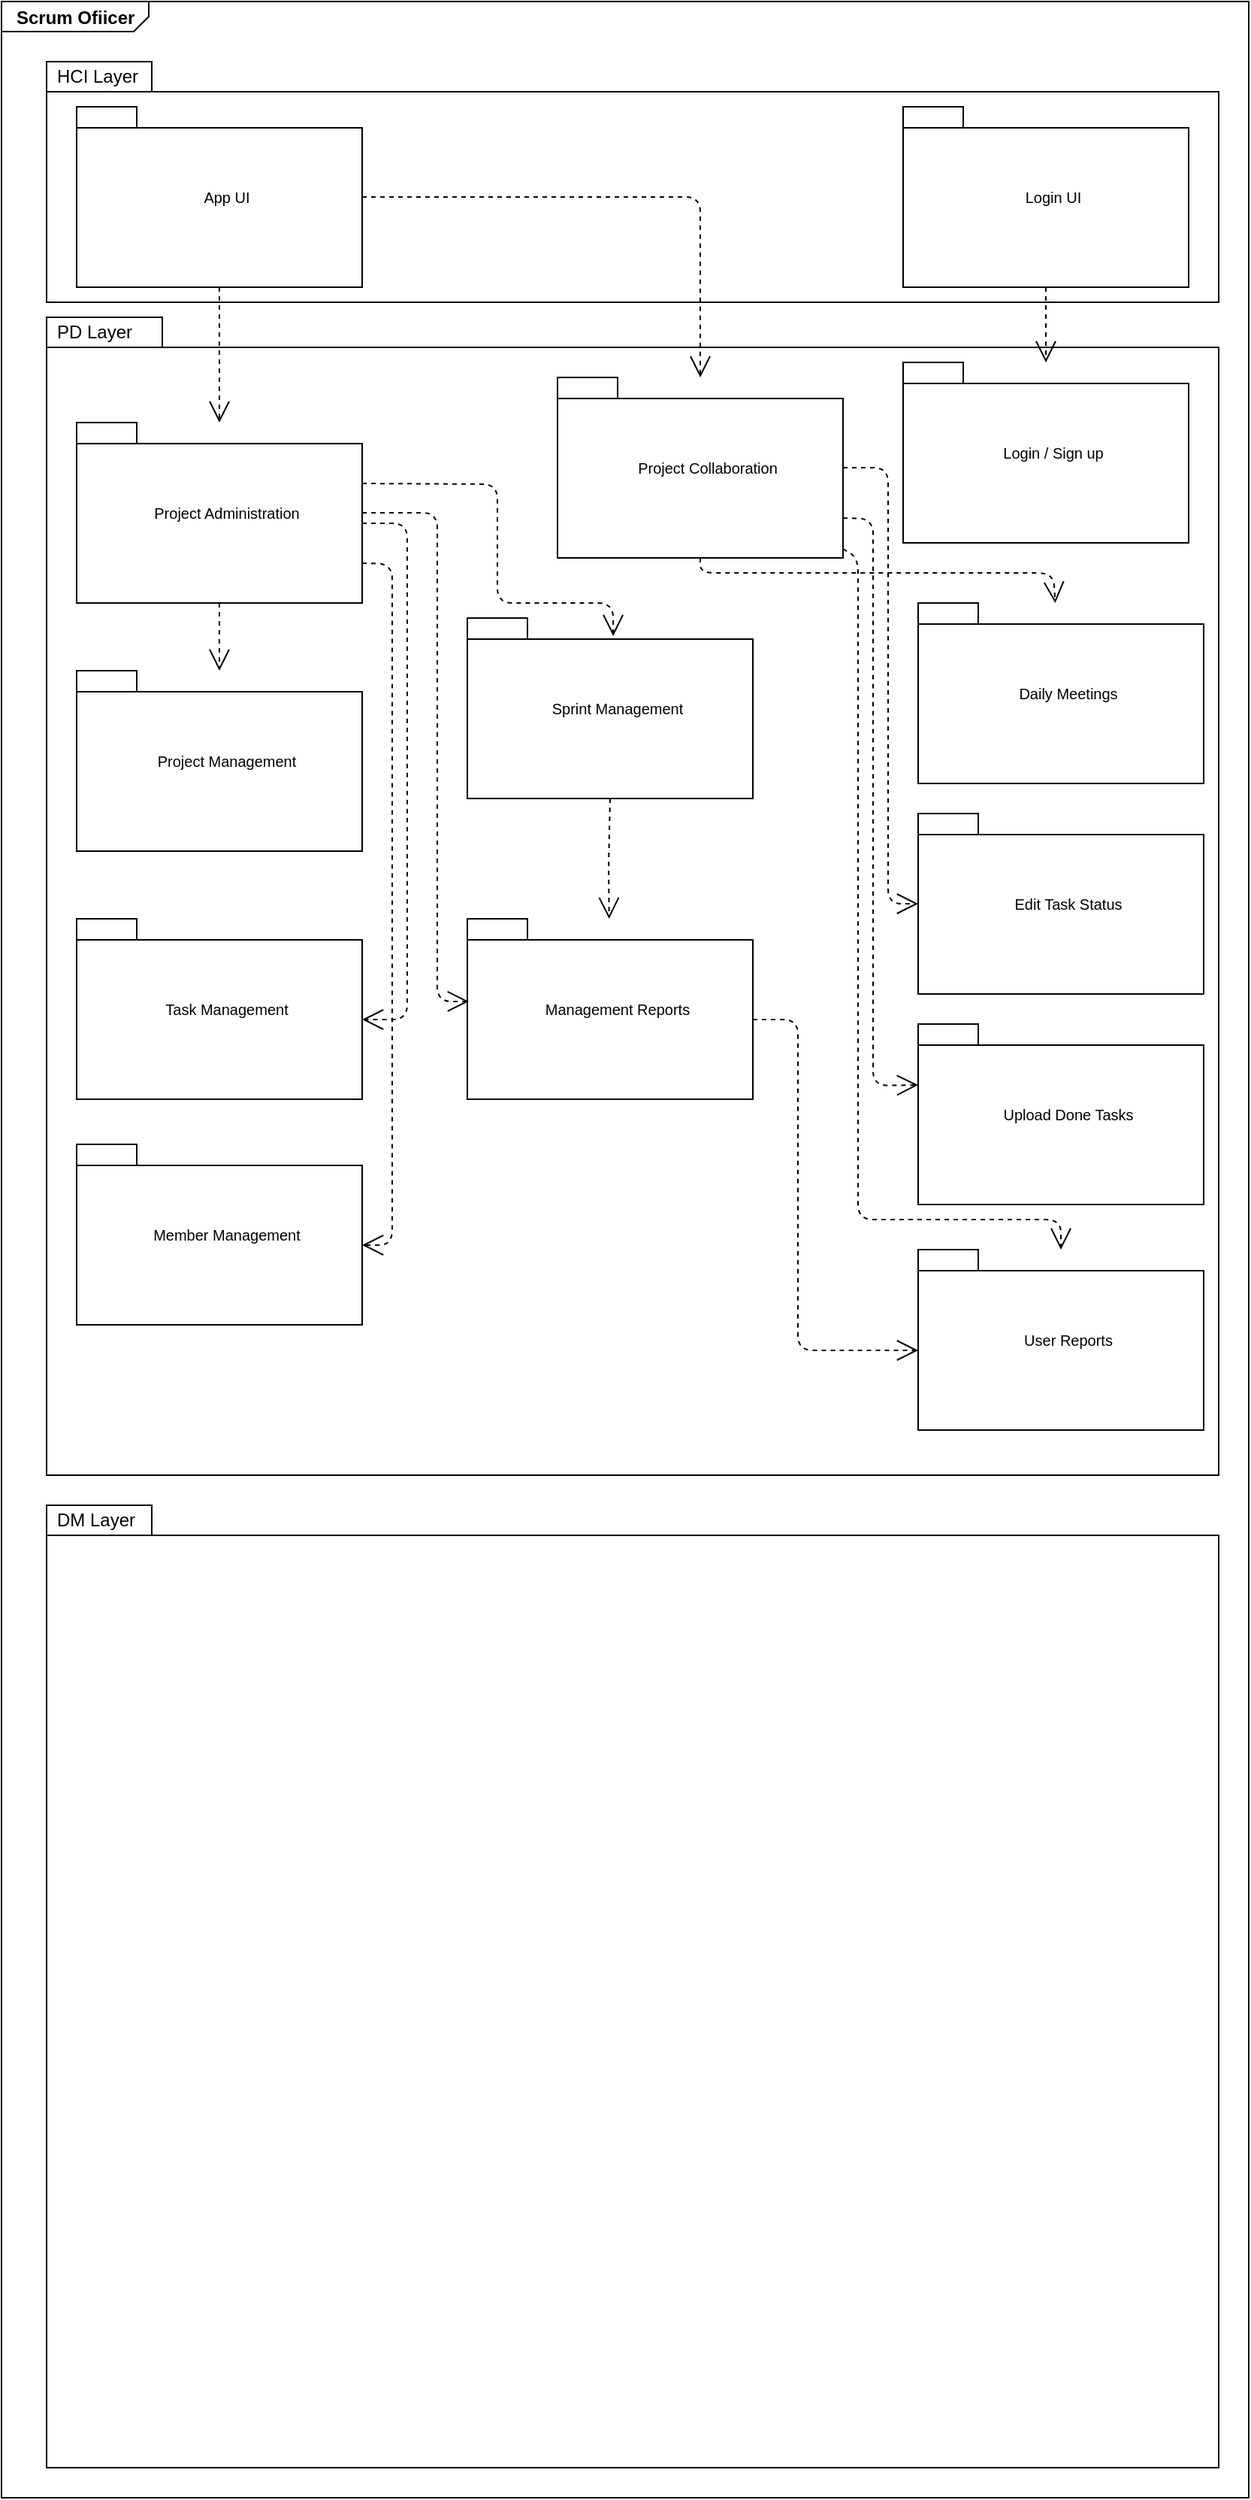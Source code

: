 <mxfile version="10.8.9" type="github"><diagram id="88sgnRYUM04agKE_pXKT" name="Page-1"><mxGraphModel dx="1394" dy="1896" grid="1" gridSize="10" guides="1" tooltips="1" connect="1" arrows="1" fold="1" page="1" pageScale="1" pageWidth="850" pageHeight="1100" math="0" shadow="0"><root><mxCell id="0"/><mxCell id="1" parent="0"/><mxCell id="eKkCLXQd11rvq0HAGJIM-1" value="&lt;p style=&quot;margin: 0px ; margin-top: 4px ; margin-left: 10px ; text-align: left&quot;&gt;&lt;b&gt;Scrum Ofiice&lt;/b&gt;&lt;b&gt;r&lt;/b&gt;&lt;/p&gt;" style="html=1;shape=mxgraph.sysml.package;xSize=90;align=left;spacingLeft=10;overflow=fill;strokeWidth=1;recursiveResize=0;labelX=98;" parent="1" vertex="1"><mxGeometry x="10" y="-30" width="830" height="1660" as="geometry"/></mxCell><mxCell id="eKkCLXQd11rvq0HAGJIM-5" value="HCI Layer" style="shape=folder;xSize=90;align=left;spacingLeft=10;align=left;verticalAlign=top;spacingLeft=5;spacingTop=-4;tabWidth=70;tabHeight=20;tabPosition=left;html=1;strokeWidth=1;recursiveResize=0;" parent="eKkCLXQd11rvq0HAGJIM-1" vertex="1"><mxGeometry x="30" y="40" width="780" height="160" as="geometry"/></mxCell><mxCell id="eKkCLXQd11rvq0HAGJIM-20" value="PD Layer" style="shape=folder;xSize=90;align=left;spacingLeft=10;align=left;verticalAlign=top;spacingLeft=5;spacingTop=-4;tabWidth=70;tabHeight=20;tabPosition=left;html=1;strokeWidth=1;recursiveResize=0;" parent="eKkCLXQd11rvq0HAGJIM-1" vertex="1"><mxGeometry x="30" y="210" width="780" height="770" as="geometry"/></mxCell><mxCell id="eKkCLXQd11rvq0HAGJIM-21" value="DM Layer" style="shape=folder;xSize=90;align=left;spacingLeft=10;align=left;verticalAlign=top;spacingLeft=5;spacingTop=-4;tabWidth=70;tabHeight=20;tabPosition=left;html=1;strokeWidth=1;recursiveResize=0;" parent="eKkCLXQd11rvq0HAGJIM-1" vertex="1"><mxGeometry x="30" y="1000" width="780" height="640" as="geometry"/></mxCell><mxCell id="eKkCLXQd11rvq0HAGJIM-16" value="App UI" style="strokeColor=inherit;fillColor=inherit;gradientColor=inherit;shape=folder;spacingLeft=10;tabWidth=40;tabHeight=14;tabPosition=left;fontSize=10;html=1;whiteSpace=wrap;" parent="eKkCLXQd11rvq0HAGJIM-1" vertex="1"><mxGeometry x="50" y="70" width="190" height="120" as="geometry"/></mxCell><mxCell id="eKkCLXQd11rvq0HAGJIM-19" value="Login UI" style="strokeColor=inherit;fillColor=inherit;gradientColor=inherit;shape=folder;spacingLeft=10;tabWidth=40;tabHeight=14;tabPosition=left;fontSize=10;html=1;whiteSpace=wrap;" parent="eKkCLXQd11rvq0HAGJIM-1" vertex="1"><mxGeometry x="600" y="70" width="190" height="120" as="geometry"/></mxCell><mxCell id="E-icxGAKLbeuVfJ4R04t-8" value="Login / Sign up" style="strokeColor=inherit;fillColor=inherit;gradientColor=inherit;shape=folder;spacingLeft=10;tabWidth=40;tabHeight=14;tabPosition=left;fontSize=10;html=1;whiteSpace=wrap;" parent="eKkCLXQd11rvq0HAGJIM-1" vertex="1"><mxGeometry x="600" y="240" width="190" height="120" as="geometry"/></mxCell><mxCell id="E-icxGAKLbeuVfJ4R04t-15" value="" style="edgeStyle=none;html=1;endArrow=open;endSize=12;dashed=1;verticalAlign=bottom;" parent="eKkCLXQd11rvq0HAGJIM-1" source="eKkCLXQd11rvq0HAGJIM-19" target="E-icxGAKLbeuVfJ4R04t-8" edge="1"><mxGeometry width="160" relative="1" as="geometry"><mxPoint x="410" y="280" as="sourcePoint"/><mxPoint x="570" y="280" as="targetPoint"/></mxGeometry></mxCell><mxCell id="yI7qyeDVG0CE2nIEAatS-2" value="Project Collaboration" style="strokeColor=inherit;fillColor=inherit;gradientColor=inherit;shape=folder;spacingLeft=10;tabWidth=40;tabHeight=14;tabPosition=left;fontSize=10;html=1;whiteSpace=wrap;" parent="eKkCLXQd11rvq0HAGJIM-1" vertex="1"><mxGeometry x="370" y="250" width="190" height="120" as="geometry"/></mxCell><mxCell id="yI7qyeDVG0CE2nIEAatS-4" value="Project Administration" style="strokeColor=inherit;fillColor=inherit;gradientColor=inherit;shape=folder;spacingLeft=10;tabWidth=40;tabHeight=14;tabPosition=left;fontSize=10;html=1;whiteSpace=wrap;" parent="eKkCLXQd11rvq0HAGJIM-1" vertex="1"><mxGeometry x="50" y="280" width="190" height="120" as="geometry"/></mxCell><mxCell id="yI7qyeDVG0CE2nIEAatS-5" value="Project Management" style="strokeColor=inherit;fillColor=inherit;gradientColor=inherit;shape=folder;spacingLeft=10;tabWidth=40;tabHeight=14;tabPosition=left;fontSize=10;html=1;whiteSpace=wrap;" parent="eKkCLXQd11rvq0HAGJIM-1" vertex="1"><mxGeometry x="50" y="445" width="190" height="120" as="geometry"/></mxCell><mxCell id="yI7qyeDVG0CE2nIEAatS-15" value="Task Management" style="strokeColor=inherit;fillColor=inherit;gradientColor=inherit;shape=folder;spacingLeft=10;tabWidth=40;tabHeight=14;tabPosition=left;fontSize=10;html=1;whiteSpace=wrap;" parent="eKkCLXQd11rvq0HAGJIM-1" vertex="1"><mxGeometry x="50" y="610" width="190" height="120" as="geometry"/></mxCell><mxCell id="yI7qyeDVG0CE2nIEAatS-16" value="Member Management" style="strokeColor=inherit;fillColor=inherit;gradientColor=inherit;shape=folder;spacingLeft=10;tabWidth=40;tabHeight=14;tabPosition=left;fontSize=10;html=1;whiteSpace=wrap;" parent="eKkCLXQd11rvq0HAGJIM-1" vertex="1"><mxGeometry x="50" y="760" width="190" height="120" as="geometry"/></mxCell><mxCell id="yI7qyeDVG0CE2nIEAatS-22" value="" style="edgeStyle=none;html=1;endArrow=open;endSize=12;dashed=1;verticalAlign=bottom;exitX=0.5;exitY=1;exitDx=0;exitDy=0;exitPerimeter=0;" parent="eKkCLXQd11rvq0HAGJIM-1" source="eKkCLXQd11rvq0HAGJIM-16" target="yI7qyeDVG0CE2nIEAatS-4" edge="1"><mxGeometry width="160" relative="1" as="geometry"><mxPoint x="390" y="180" as="sourcePoint"/><mxPoint x="390" y="270" as="targetPoint"/></mxGeometry></mxCell><mxCell id="yI7qyeDVG0CE2nIEAatS-23" value="" style="edgeStyle=none;html=1;endArrow=open;endSize=12;dashed=1;verticalAlign=bottom;" parent="eKkCLXQd11rvq0HAGJIM-1" source="eKkCLXQd11rvq0HAGJIM-16" target="yI7qyeDVG0CE2nIEAatS-2" edge="1"><mxGeometry width="160" relative="1" as="geometry"><mxPoint x="282" y="200" as="sourcePoint"/><mxPoint x="282" y="290" as="targetPoint"/><Array as="points"><mxPoint x="465" y="130"/></Array></mxGeometry></mxCell><mxCell id="yI7qyeDVG0CE2nIEAatS-26" value="" style="edgeStyle=none;html=1;endArrow=open;endSize=12;dashed=1;verticalAlign=bottom;exitX=0.5;exitY=1;exitDx=0;exitDy=0;exitPerimeter=0;" parent="eKkCLXQd11rvq0HAGJIM-1" source="yI7qyeDVG0CE2nIEAatS-4" target="yI7qyeDVG0CE2nIEAatS-5" edge="1"><mxGeometry width="160" relative="1" as="geometry"><mxPoint x="155" y="200" as="sourcePoint"/><mxPoint x="155" y="290" as="targetPoint"/><Array as="points"><mxPoint x="145" y="420"/></Array></mxGeometry></mxCell><mxCell id="yI7qyeDVG0CE2nIEAatS-27" value="" style="edgeStyle=none;html=1;endArrow=open;endSize=12;dashed=1;verticalAlign=bottom;exitX=0;exitY=0;exitDx=190;exitDy=67;exitPerimeter=0;entryX=0;entryY=0;entryDx=190;entryDy=67;entryPerimeter=0;" parent="eKkCLXQd11rvq0HAGJIM-1" source="yI7qyeDVG0CE2nIEAatS-4" target="yI7qyeDVG0CE2nIEAatS-15" edge="1"><mxGeometry width="160" relative="1" as="geometry"><mxPoint x="300" y="437.5" as="sourcePoint"/><mxPoint x="300" y="482.5" as="targetPoint"/><Array as="points"><mxPoint x="270" y="347"/><mxPoint x="270" y="677"/></Array></mxGeometry></mxCell><mxCell id="yI7qyeDVG0CE2nIEAatS-28" value="" style="edgeStyle=none;html=1;endArrow=open;endSize=12;dashed=1;verticalAlign=bottom;exitX=0;exitY=0;exitDx=190;exitDy=93.5;exitPerimeter=0;entryX=0;entryY=0;entryDx=190;entryDy=67;entryPerimeter=0;" parent="eKkCLXQd11rvq0HAGJIM-1" source="yI7qyeDVG0CE2nIEAatS-4" target="yI7qyeDVG0CE2nIEAatS-16" edge="1"><mxGeometry width="160" relative="1" as="geometry"><mxPoint x="155" y="410" as="sourcePoint"/><mxPoint x="155" y="455" as="targetPoint"/><Array as="points"><mxPoint x="260" y="374"/><mxPoint x="260" y="827"/></Array></mxGeometry></mxCell><mxCell id="yI7qyeDVG0CE2nIEAatS-29" value="Daily Meetings&lt;br&gt;" style="strokeColor=inherit;fillColor=inherit;gradientColor=inherit;shape=folder;spacingLeft=10;tabWidth=40;tabHeight=14;tabPosition=left;fontSize=10;html=1;whiteSpace=wrap;" parent="eKkCLXQd11rvq0HAGJIM-1" vertex="1"><mxGeometry x="610" y="400" width="190" height="120" as="geometry"/></mxCell><mxCell id="yI7qyeDVG0CE2nIEAatS-17" value="Edit Task Status&lt;br&gt;" style="strokeColor=inherit;fillColor=inherit;gradientColor=inherit;shape=folder;spacingLeft=10;tabWidth=40;tabHeight=14;tabPosition=left;fontSize=10;html=1;whiteSpace=wrap;" parent="eKkCLXQd11rvq0HAGJIM-1" vertex="1"><mxGeometry x="610" y="540" width="190" height="120" as="geometry"/></mxCell><mxCell id="yI7qyeDVG0CE2nIEAatS-30" value="" style="edgeStyle=none;html=1;endArrow=open;endSize=12;dashed=1;verticalAlign=bottom;exitX=0.5;exitY=1;exitDx=0;exitDy=0;exitPerimeter=0;" parent="eKkCLXQd11rvq0HAGJIM-1" source="yI7qyeDVG0CE2nIEAatS-2" target="yI7qyeDVG0CE2nIEAatS-29" edge="1"><mxGeometry width="160" relative="1" as="geometry"><mxPoint x="155" y="410" as="sourcePoint"/><mxPoint x="155" y="455" as="targetPoint"/><Array as="points"><mxPoint x="465" y="380"/><mxPoint x="700" y="380"/></Array></mxGeometry></mxCell><mxCell id="yI7qyeDVG0CE2nIEAatS-31" value="" style="edgeStyle=none;html=1;endArrow=open;endSize=12;dashed=1;verticalAlign=bottom;" parent="eKkCLXQd11rvq0HAGJIM-1" source="yI7qyeDVG0CE2nIEAatS-2" target="yI7qyeDVG0CE2nIEAatS-17" edge="1"><mxGeometry width="160" relative="1" as="geometry"><mxPoint x="155" y="410" as="sourcePoint"/><mxPoint x="155" y="455" as="targetPoint"/><Array as="points"><mxPoint x="590" y="310"/><mxPoint x="590" y="600"/></Array></mxGeometry></mxCell><mxCell id="yI7qyeDVG0CE2nIEAatS-20" value="Upload Done Tasks" style="strokeColor=inherit;fillColor=inherit;gradientColor=inherit;shape=folder;spacingLeft=10;tabWidth=40;tabHeight=14;tabPosition=left;fontSize=10;html=1;whiteSpace=wrap;" parent="eKkCLXQd11rvq0HAGJIM-1" vertex="1"><mxGeometry x="610" y="680" width="190" height="120" as="geometry"/></mxCell><mxCell id="yI7qyeDVG0CE2nIEAatS-32" value="" style="edgeStyle=none;html=1;endArrow=open;endSize=12;dashed=1;verticalAlign=bottom;exitX=0;exitY=0;exitDx=190;exitDy=93.5;exitPerimeter=0;entryX=0;entryY=0;entryDx=0;entryDy=40.5;entryPerimeter=0;" parent="eKkCLXQd11rvq0HAGJIM-1" source="yI7qyeDVG0CE2nIEAatS-2" target="yI7qyeDVG0CE2nIEAatS-20" edge="1"><mxGeometry width="160" relative="1" as="geometry"><mxPoint x="430" y="410" as="sourcePoint"/><mxPoint x="430" y="460" as="targetPoint"/><Array as="points"><mxPoint x="580" y="344"/><mxPoint x="580" y="721"/></Array></mxGeometry></mxCell><mxCell id="yI7qyeDVG0CE2nIEAatS-18" value="Sprint Management" style="strokeColor=inherit;fillColor=inherit;gradientColor=inherit;shape=folder;spacingLeft=10;tabWidth=40;tabHeight=14;tabPosition=left;fontSize=10;html=1;whiteSpace=wrap;" parent="eKkCLXQd11rvq0HAGJIM-1" vertex="1"><mxGeometry x="310" y="410" width="190" height="120" as="geometry"/></mxCell><mxCell id="yI7qyeDVG0CE2nIEAatS-33" value="" style="edgeStyle=none;html=1;endArrow=open;endSize=12;dashed=1;verticalAlign=bottom;exitX=0;exitY=0;exitDx=190;exitDy=40.5;exitPerimeter=0;entryX=0.511;entryY=0.1;entryDx=0;entryDy=0;entryPerimeter=0;" parent="eKkCLXQd11rvq0HAGJIM-1" source="yI7qyeDVG0CE2nIEAatS-4" target="yI7qyeDVG0CE2nIEAatS-18" edge="1"><mxGeometry width="160" relative="1" as="geometry"><mxPoint x="250" y="357" as="sourcePoint"/><mxPoint x="250" y="687" as="targetPoint"/><Array as="points"><mxPoint x="330" y="321"/><mxPoint x="330" y="400"/><mxPoint x="407" y="400"/></Array></mxGeometry></mxCell><mxCell id="yI7qyeDVG0CE2nIEAatS-34" value="Management Reports" style="strokeColor=inherit;fillColor=inherit;gradientColor=inherit;shape=folder;spacingLeft=10;tabWidth=40;tabHeight=14;tabPosition=left;fontSize=10;html=1;whiteSpace=wrap;" parent="eKkCLXQd11rvq0HAGJIM-1" vertex="1"><mxGeometry x="310" y="610" width="190" height="120" as="geometry"/></mxCell><mxCell id="yI7qyeDVG0CE2nIEAatS-19" value="User Reports" style="strokeColor=inherit;fillColor=inherit;gradientColor=inherit;shape=folder;spacingLeft=10;tabWidth=40;tabHeight=14;tabPosition=left;fontSize=10;html=1;whiteSpace=wrap;" parent="eKkCLXQd11rvq0HAGJIM-1" vertex="1"><mxGeometry x="610" y="830" width="190" height="120" as="geometry"/></mxCell><mxCell id="yI7qyeDVG0CE2nIEAatS-37" value="" style="edgeStyle=none;html=1;endArrow=open;endSize=12;dashed=1;verticalAlign=bottom;exitX=1;exitY=0.95;exitDx=0;exitDy=0;exitPerimeter=0;" parent="eKkCLXQd11rvq0HAGJIM-1" source="yI7qyeDVG0CE2nIEAatS-2" target="yI7qyeDVG0CE2nIEAatS-19" edge="1"><mxGeometry width="160" relative="1" as="geometry"><mxPoint x="155" y="410" as="sourcePoint"/><mxPoint x="155" y="455" as="targetPoint"/><Array as="points"><mxPoint x="570" y="370"/><mxPoint x="570" y="810"/><mxPoint x="705" y="810"/><mxPoint x="705" y="830"/></Array></mxGeometry></mxCell><mxCell id="yI7qyeDVG0CE2nIEAatS-38" value="" style="edgeStyle=none;html=1;endArrow=open;endSize=12;dashed=1;verticalAlign=bottom;exitX=0.5;exitY=1;exitDx=0;exitDy=0;exitPerimeter=0;" parent="eKkCLXQd11rvq0HAGJIM-1" source="yI7qyeDVG0CE2nIEAatS-18" target="yI7qyeDVG0CE2nIEAatS-34" edge="1"><mxGeometry width="160" relative="1" as="geometry"><mxPoint x="404" y="555" as="sourcePoint"/><mxPoint x="404" y="600" as="targetPoint"/><Array as="points"><mxPoint x="404" y="575"/></Array></mxGeometry></mxCell><mxCell id="yI7qyeDVG0CE2nIEAatS-39" value="" style="edgeStyle=none;html=1;endArrow=open;endSize=12;dashed=1;verticalAlign=bottom;entryX=0.005;entryY=0.458;entryDx=0;entryDy=0;entryPerimeter=0;" parent="eKkCLXQd11rvq0HAGJIM-1" source="yI7qyeDVG0CE2nIEAatS-4" target="yI7qyeDVG0CE2nIEAatS-34" edge="1"><mxGeometry width="160" relative="1" as="geometry"><mxPoint x="415" y="540" as="sourcePoint"/><mxPoint x="414.368" y="620" as="targetPoint"/><Array as="points"><mxPoint x="290" y="340"/><mxPoint x="290" y="665"/></Array></mxGeometry></mxCell><mxCell id="yI7qyeDVG0CE2nIEAatS-40" value="" style="edgeStyle=none;html=1;endArrow=open;endSize=12;dashed=1;verticalAlign=bottom;exitX=0;exitY=0;exitDx=190;exitDy=67;exitPerimeter=0;entryX=0;entryY=0;entryDx=0;entryDy=67;entryPerimeter=0;" parent="eKkCLXQd11rvq0HAGJIM-1" source="yI7qyeDVG0CE2nIEAatS-34" target="yI7qyeDVG0CE2nIEAatS-19" edge="1"><mxGeometry width="160" relative="1" as="geometry"><mxPoint x="415" y="540" as="sourcePoint"/><mxPoint x="414.368" y="620" as="targetPoint"/><Array as="points"><mxPoint x="530" y="677"/><mxPoint x="530" y="897"/></Array></mxGeometry></mxCell></root></mxGraphModel></diagram></mxfile>